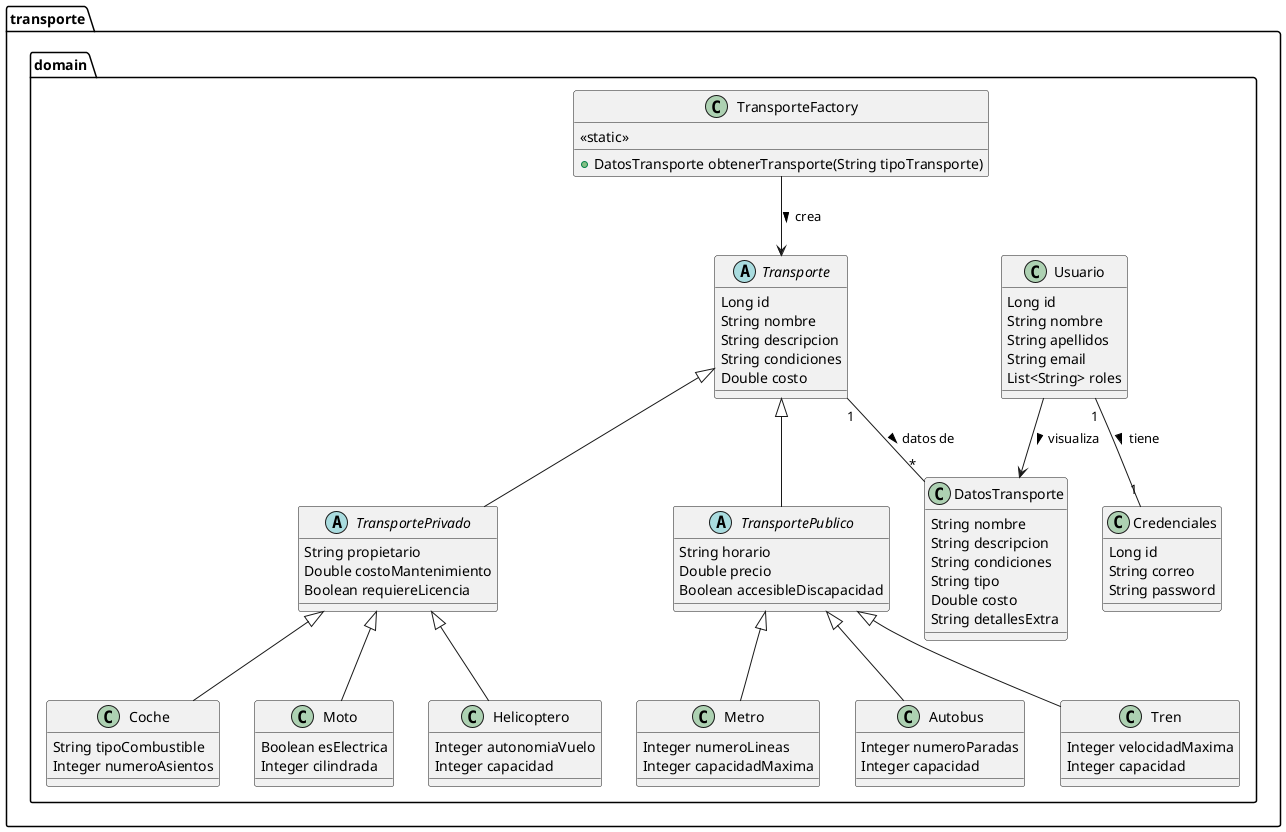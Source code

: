 @startuml
package "transporte.domain" {

    class Usuario {
        Long id
        String nombre
        String apellidos
        String email
        List<String> roles
    }

    class Credenciales {
        Long id
        String correo
        String password
    }

    Usuario "1" -- "1" Credenciales : tiene >

    abstract class Transporte {
        Long id
        String nombre
        String descripcion
        String condiciones
        Double costo
    }

    abstract class TransportePublico {
        String horario
        Double precio
        Boolean accesibleDiscapacidad
    }

    abstract class TransportePrivado {
        String propietario
        Double costoMantenimiento
        Boolean requiereLicencia
    }

    Transporte <|-- TransportePublico
    Transporte <|-- TransportePrivado

    class Metro {
        Integer numeroLineas
        Integer capacidadMaxima
    }

    class Autobus {
        Integer numeroParadas
        Integer capacidad
    }

    class Tren {
        Integer velocidadMaxima
        Integer capacidad
    }

    class Coche {
        String tipoCombustible
        Integer numeroAsientos
    }

    class Moto {
        Boolean esElectrica
        Integer cilindrada
    }

    class Helicoptero {
        Integer autonomiaVuelo
        Integer capacidad
    }

    TransportePublico <|-- Metro
    TransportePublico <|-- Autobus
    TransportePublico <|-- Tren

    TransportePrivado <|-- Coche
    TransportePrivado <|-- Moto
    TransportePrivado <|-- Helicoptero

    class DatosTransporte {
        String nombre
        String descripcion
        String condiciones
        String tipo
        Double costo
        String detallesExtra
    }

    class TransporteFactory {
        <<static>>
        + DatosTransporte obtenerTransporte(String tipoTransporte)
    }

    TransporteFactory --> Transporte : crea >
    Transporte "1" -- "*" DatosTransporte : datos de >
    Usuario --> DatosTransporte : visualiza >
}
@enduml
